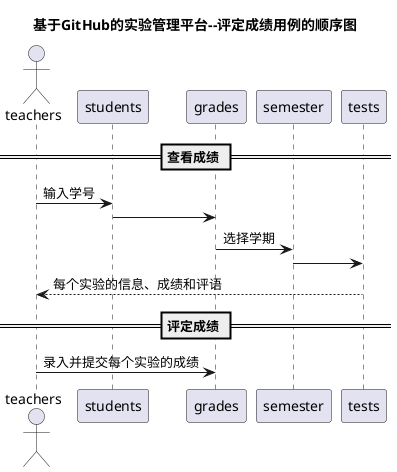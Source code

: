 @startuml
title 基于GitHub的实验管理平台--评定成绩用例的顺序图
actor teachers
== 查看成绩 ==
teachers->students : 输入学号
  students -> grades
  grades -> semester:选择学期
semester -> tests
tests --> teachers:每个实验的信息、成绩和评语
== 评定成绩 ==
teachers -> grades : 录入并提交每个实验的成绩
@enduml
